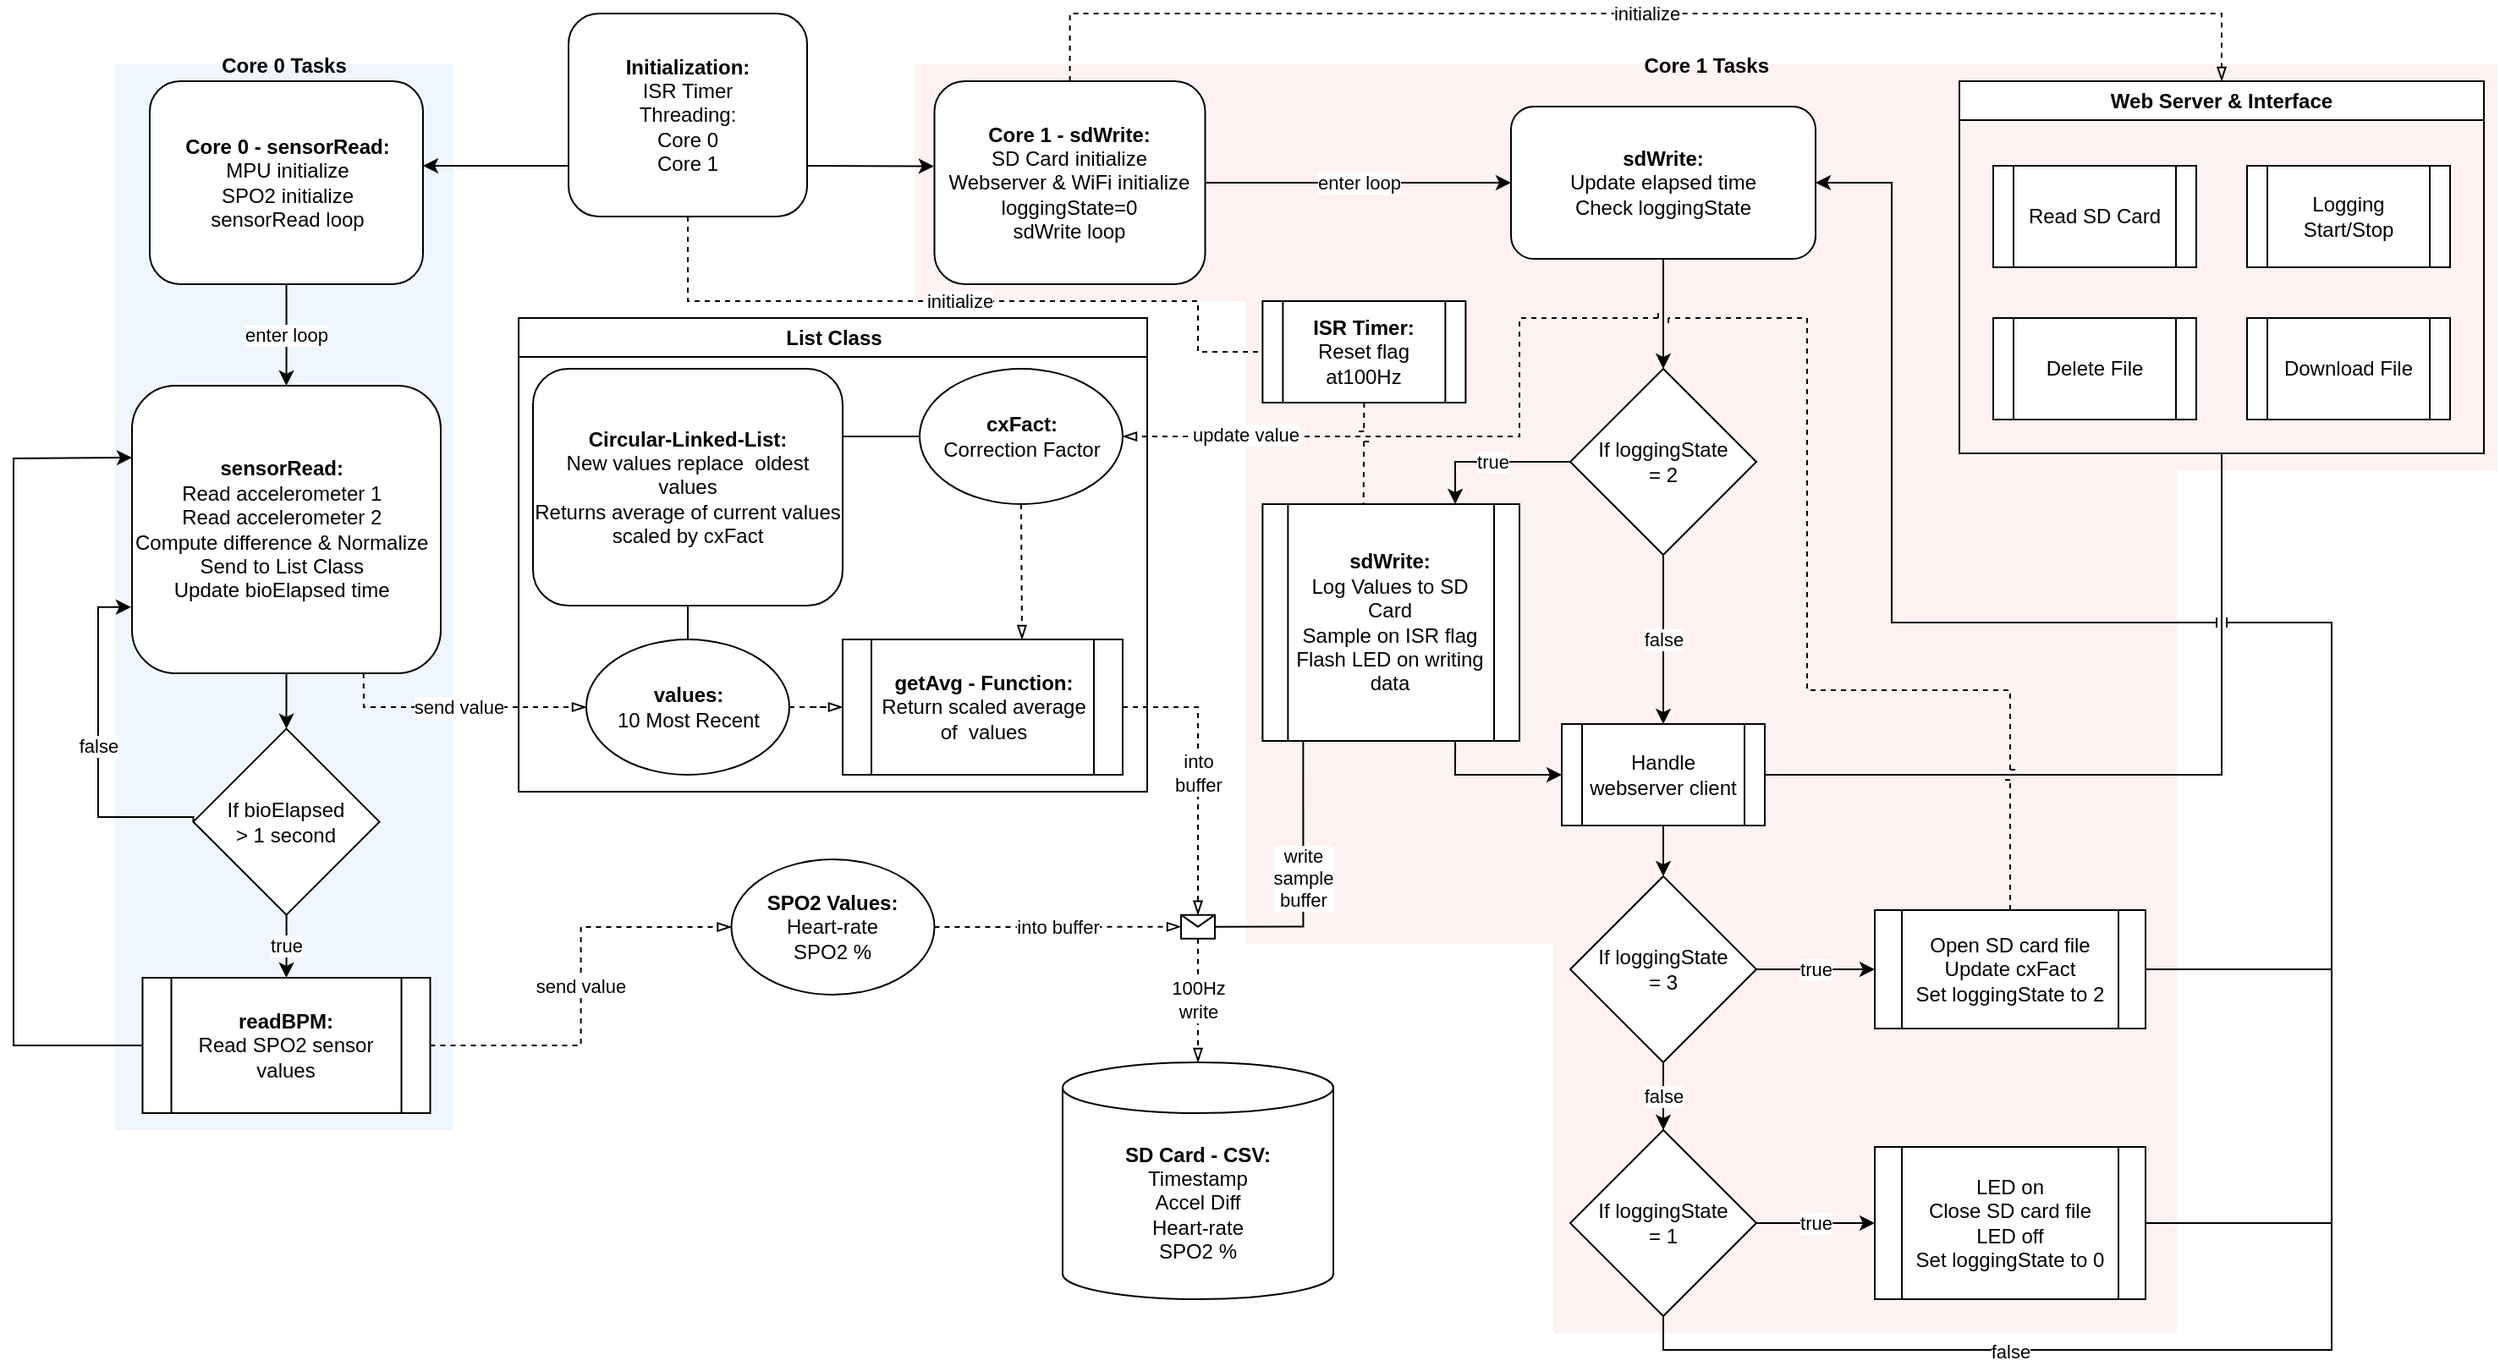 <mxfile version="17.4.0" type="google"><diagram id="C5RBs43oDa-KdzZeNtuy" name="Page-1"><mxGraphModel grid="1" page="1" gridSize="10" guides="1" tooltips="1" connect="1" arrows="1" fold="1" pageScale="1" pageWidth="827" pageHeight="1169" math="0" shadow="0"><root><mxCell id="WIyWlLk6GJQsqaUBKTNV-0"/><mxCell id="WIyWlLk6GJQsqaUBKTNV-1" parent="WIyWlLk6GJQsqaUBKTNV-0"/><mxCell id="NyXTuGs0cVHOKLeRlCGq-39" value="List Class" style="swimlane;whiteSpace=wrap;html=1;" vertex="1" parent="WIyWlLk6GJQsqaUBKTNV-1"><mxGeometry x="318.5" y="300" width="371.5" height="280" as="geometry"/></mxCell><mxCell id="Okku1yT4rOkcTLt0NQEv-57" value="Core 1 Tasks" style="swimlane;startSize=0;fillColor=none;strokeColor=none;fillStyle=auto;swimlaneLine=1;glass=0;gradientColor=none;swimlaneFillColor=#FCDEDE;rounded=1;opacity=40;" vertex="1" parent="NyXTuGs0cVHOKLeRlCGq-39"><mxGeometry x="234.25" y="-150" width="935.75" height="140" as="geometry"/></mxCell><mxCell id="Okku1yT4rOkcTLt0NQEv-7" value="&lt;b style=&quot;background-color: initial;&quot;&gt;sdWrite:&lt;/b&gt;&lt;br&gt;&lt;span style=&quot;background-color: initial;&quot;&gt;Update elapsed time&lt;/span&gt;&lt;br&gt;&lt;span style=&quot;background-color: initial;&quot;&gt;Check loggingState&lt;/span&gt;" style="rounded=1;whiteSpace=wrap;html=1;align=center;" vertex="1" parent="Okku1yT4rOkcTLt0NQEv-57"><mxGeometry x="352.25" y="25" width="180" height="90" as="geometry"/></mxCell><mxCell id="Okku1yT4rOkcTLt0NQEv-58" value="Core 1 Tasks" style="swimlane;startSize=0;fillColor=none;strokeColor=none;fillStyle=auto;swimlaneLine=1;glass=0;gradientColor=none;swimlaneFillColor=#FCDEDE;rounded=1;opacity=40;fontColor=none;noLabel=1;" vertex="1" parent="NyXTuGs0cVHOKLeRlCGq-39"><mxGeometry x="430" y="-10" width="740" height="100" as="geometry"/></mxCell><mxCell id="VBSqVXHkTy7XGlbeq1Uw-3" value="&lt;b&gt;ISR Timer:&lt;br&gt;&lt;/b&gt;Reset flag at100Hz" style="shape=process;whiteSpace=wrap;html=1;backgroundOutline=1;" vertex="1" parent="Okku1yT4rOkcTLt0NQEv-58"><mxGeometry x="9.69" width="120" height="60" as="geometry"/></mxCell><mxCell id="Okku1yT4rOkcTLt0NQEv-59" value="Core 1 Tasks" style="swimlane;startSize=0;fillColor=none;strokeColor=none;fillStyle=auto;swimlaneLine=1;glass=0;gradientColor=none;swimlaneFillColor=#FCDEDE;rounded=1;opacity=40;fontColor=none;noLabel=1;" vertex="1" parent="NyXTuGs0cVHOKLeRlCGq-39"><mxGeometry x="430" y="90" width="550" height="280" as="geometry"/></mxCell><mxCell id="Okku1yT4rOkcTLt0NQEv-60" value="Core 1 Tasks" style="swimlane;startSize=0;fillColor=none;strokeColor=none;fillStyle=auto;swimlaneLine=1;glass=0;gradientColor=none;swimlaneFillColor=#FCDEDE;rounded=1;opacity=40;fontColor=none;noLabel=1;" vertex="1" parent="NyXTuGs0cVHOKLeRlCGq-39"><mxGeometry x="611.5" y="370" width="368.5" height="230" as="geometry"/></mxCell><mxCell id="Okku1yT4rOkcTLt0NQEv-26" value="Core 0 Tasks" style="swimlane;startSize=0;fillColor=none;strokeColor=none;fillStyle=auto;swimlaneLine=1;glass=0;gradientColor=none;swimlaneFillColor=#DAE8FC;rounded=1;opacity=40;" vertex="1" parent="WIyWlLk6GJQsqaUBKTNV-1"><mxGeometry x="80" y="150" width="200" height="630" as="geometry"/></mxCell><mxCell id="Okku1yT4rOkcTLt0NQEv-1" value="&lt;b&gt;&lt;span style=&quot;background-color: initial;&quot;&gt;readBPM:&lt;/span&gt;&lt;br&gt;&lt;/b&gt;&lt;span style=&quot;background-color: initial;&quot;&gt;Read SPO2 sensor values&lt;/span&gt;" style="shape=process;whiteSpace=wrap;html=1;backgroundOutline=1;align=center;" vertex="1" parent="Okku1yT4rOkcTLt0NQEv-26"><mxGeometry x="16.25" y="540" width="170" height="80" as="geometry"/></mxCell><mxCell id="Okku1yT4rOkcTLt0NQEv-72" value="true" style="edgeStyle=orthogonalEdgeStyle;rounded=0;orthogonalLoop=1;jettySize=auto;html=1;entryX=0.5;entryY=0;entryDx=0;entryDy=0;" edge="1" parent="Okku1yT4rOkcTLt0NQEv-26" source="NyXTuGs0cVHOKLeRlCGq-22" target="Okku1yT4rOkcTLt0NQEv-1"><mxGeometry relative="1" as="geometry"/></mxCell><mxCell id="NyXTuGs0cVHOKLeRlCGq-22" value="If bioElapsed&lt;br&gt;&amp;gt; 1 second" style="rhombus;whiteSpace=wrap;html=1;" vertex="1" parent="Okku1yT4rOkcTLt0NQEv-26"><mxGeometry x="46.25" y="392.83" width="110" height="110" as="geometry"/></mxCell><mxCell id="NyXTuGs0cVHOKLeRlCGq-21" style="edgeStyle=orthogonalEdgeStyle;rounded=0;orthogonalLoop=1;jettySize=auto;html=1;entryX=1.006;entryY=0.413;entryDx=0;entryDy=0;exitX=0;exitY=0.75;exitDx=0;exitDy=0;entryPerimeter=0;" edge="1" parent="WIyWlLk6GJQsqaUBKTNV-1" source="NyXTuGs0cVHOKLeRlCGq-11" target="NyXTuGs0cVHOKLeRlCGq-12"><mxGeometry relative="1" as="geometry"><Array as="points"><mxPoint x="262" y="210"/></Array></mxGeometry></mxCell><mxCell id="VBSqVXHkTy7XGlbeq1Uw-5" value="initialize" style="edgeStyle=orthogonalEdgeStyle;rounded=0;jumpStyle=line;orthogonalLoop=1;jettySize=auto;html=1;entryX=0;entryY=0.5;entryDx=0;entryDy=0;dashed=1;endArrow=none;endFill=0;" edge="1" parent="WIyWlLk6GJQsqaUBKTNV-1" source="NyXTuGs0cVHOKLeRlCGq-11" target="VBSqVXHkTy7XGlbeq1Uw-3"><mxGeometry relative="1" as="geometry"><Array as="points"><mxPoint x="419" y="290"/><mxPoint x="720" y="290"/><mxPoint x="720" y="320"/></Array></mxGeometry></mxCell><mxCell id="NyXTuGs0cVHOKLeRlCGq-11" value="&lt;b&gt;Initialization:&lt;br&gt;&lt;/b&gt;&lt;div style=&quot;&quot;&gt;&lt;span style=&quot;background-color: initial;&quot;&gt;ISR Timer&lt;/span&gt;&lt;br&gt;&lt;span style=&quot;background-color: initial;&quot;&gt;Threading:&lt;/span&gt;&lt;br&gt;&lt;/div&gt;&lt;div style=&quot;&quot;&gt;&lt;span style=&quot;background-color: initial;&quot;&gt;Core 0&lt;/span&gt;&lt;/div&gt;&lt;span style=&quot;background-color: initial;&quot;&gt;Core 1&lt;/span&gt;" style="rounded=1;whiteSpace=wrap;html=1;align=center;" vertex="1" parent="WIyWlLk6GJQsqaUBKTNV-1"><mxGeometry x="348" y="120" width="141" height="120" as="geometry"/></mxCell><mxCell id="NyXTuGs0cVHOKLeRlCGq-26" value="enter loop" style="edgeStyle=orthogonalEdgeStyle;rounded=0;orthogonalLoop=1;jettySize=auto;html=1;exitX=0.5;exitY=1;exitDx=0;exitDy=0;" edge="1" parent="WIyWlLk6GJQsqaUBKTNV-1" source="NyXTuGs0cVHOKLeRlCGq-12" target="NyXTuGs0cVHOKLeRlCGq-23"><mxGeometry relative="1" as="geometry"/></mxCell><mxCell id="NyXTuGs0cVHOKLeRlCGq-12" value="&lt;b&gt;&lt;span style=&quot;background-color: initial;&quot;&gt;Core 0 - sensorRead:&lt;/span&gt;&lt;br&gt;&lt;/b&gt;&lt;span style=&quot;background-color: initial;&quot;&gt;MPU initialize&lt;/span&gt;&lt;br&gt;&lt;span style=&quot;background-color: initial;&quot;&gt;SPO2 initialize&lt;/span&gt;&lt;br&gt;&lt;span style=&quot;background-color: initial;&quot;&gt;sensorRead loop&lt;/span&gt;" style="rounded=1;whiteSpace=wrap;html=1;align=center;" vertex="1" parent="WIyWlLk6GJQsqaUBKTNV-1"><mxGeometry x="100.5" y="160" width="161.5" height="120" as="geometry"/></mxCell><mxCell id="Okku1yT4rOkcTLt0NQEv-9" value="enter loop" style="edgeStyle=orthogonalEdgeStyle;rounded=0;orthogonalLoop=1;jettySize=auto;html=1;entryX=0;entryY=0.5;entryDx=0;entryDy=0;" edge="1" parent="WIyWlLk6GJQsqaUBKTNV-1" source="NyXTuGs0cVHOKLeRlCGq-13" target="Okku1yT4rOkcTLt0NQEv-7"><mxGeometry relative="1" as="geometry"/></mxCell><mxCell id="Okku1yT4rOkcTLt0NQEv-17" value="initialize" style="edgeStyle=orthogonalEdgeStyle;rounded=0;orthogonalLoop=1;jettySize=auto;html=1;entryX=0.5;entryY=0;entryDx=0;entryDy=0;endArrow=blockThin;endFill=0;dashed=1;" edge="1" parent="WIyWlLk6GJQsqaUBKTNV-1" source="NyXTuGs0cVHOKLeRlCGq-13" target="Okku1yT4rOkcTLt0NQEv-13"><mxGeometry relative="1" as="geometry"><Array as="points"><mxPoint x="644" y="120"/><mxPoint x="1325" y="120"/></Array></mxGeometry></mxCell><mxCell id="NyXTuGs0cVHOKLeRlCGq-13" value="&lt;b&gt;&lt;span style=&quot;background-color: initial;&quot;&gt;Core 1 - sdWrite:&lt;/span&gt;&lt;br&gt;&lt;/b&gt;&lt;span style=&quot;background-color: initial;&quot;&gt;SD Card initialize&lt;/span&gt;&lt;br&gt;&lt;span style=&quot;background-color: initial;&quot;&gt;Webserver &amp;amp; WiFi initialize&lt;/span&gt;&lt;br&gt;&lt;span style=&quot;background-color: initial;&quot;&gt;loggingState=0&lt;/span&gt;&lt;br&gt;&lt;span style=&quot;background-color: initial;&quot;&gt;sdWrite loop&lt;/span&gt;" style="rounded=1;whiteSpace=wrap;html=1;align=center;" vertex="1" parent="WIyWlLk6GJQsqaUBKTNV-1"><mxGeometry x="564.25" y="160" width="160" height="120" as="geometry"/></mxCell><mxCell id="Okku1yT4rOkcTLt0NQEv-0" value="false" style="edgeStyle=orthogonalEdgeStyle;rounded=0;orthogonalLoop=1;jettySize=auto;html=1;entryX=-0.003;entryY=0.77;entryDx=0;entryDy=0;exitX=0;exitY=0.5;exitDx=0;exitDy=0;entryPerimeter=0;" edge="1" parent="WIyWlLk6GJQsqaUBKTNV-1" source="NyXTuGs0cVHOKLeRlCGq-22" target="NyXTuGs0cVHOKLeRlCGq-23"><mxGeometry relative="1" as="geometry"><Array as="points"><mxPoint x="70" y="595"/><mxPoint x="70" y="471"/></Array></mxGeometry></mxCell><mxCell id="Okku1yT4rOkcTLt0NQEv-73" style="edgeStyle=orthogonalEdgeStyle;rounded=0;orthogonalLoop=1;jettySize=auto;html=1;entryX=0.5;entryY=0;entryDx=0;entryDy=0;" edge="1" parent="WIyWlLk6GJQsqaUBKTNV-1" source="NyXTuGs0cVHOKLeRlCGq-23" target="NyXTuGs0cVHOKLeRlCGq-22"><mxGeometry relative="1" as="geometry"/></mxCell><mxCell id="NyXTuGs0cVHOKLeRlCGq-23" value="&lt;div style=&quot;text-align: center;&quot;&gt;&lt;b style=&quot;background-color: initial;&quot;&gt;&lt;span style=&quot;background-color: initial;&quot;&gt;sensorRead:&lt;/span&gt;&lt;/b&gt;&lt;/div&gt;&lt;span style=&quot;background-color: initial;&quot;&gt;&lt;div style=&quot;text-align: center;&quot;&gt;&lt;span style=&quot;background-color: initial;&quot;&gt;Read accelerometer 1&lt;/span&gt;&lt;/div&gt;&lt;/span&gt;&lt;span style=&quot;background-color: initial;&quot;&gt;&lt;div style=&quot;text-align: center;&quot;&gt;&lt;span style=&quot;background-color: initial;&quot;&gt;Read accelerometer 2&lt;/span&gt;&lt;/div&gt;&lt;/span&gt;&lt;span style=&quot;background-color: initial;&quot;&gt;&lt;div style=&quot;text-align: center;&quot;&gt;&lt;span style=&quot;background-color: initial;&quot;&gt;Compute difference &amp;amp;&amp;nbsp;&lt;/span&gt;&lt;span style=&quot;background-color: initial;&quot;&gt;Normalize&lt;/span&gt;&lt;/div&gt;&lt;/span&gt;&lt;span style=&quot;background-color: initial;&quot;&gt;&lt;div style=&quot;text-align: center;&quot;&gt;&lt;span style=&quot;background-color: initial;&quot;&gt;Send to List Class&lt;/span&gt;&lt;/div&gt;&lt;/span&gt;&lt;span style=&quot;background-color: initial;&quot;&gt;&lt;div style=&quot;text-align: center;&quot;&gt;&lt;span style=&quot;background-color: initial;&quot;&gt;Update bioElapsed time&lt;/span&gt;&lt;/div&gt;&lt;/span&gt;" style="rounded=1;whiteSpace=wrap;html=1;align=left;" vertex="1" parent="WIyWlLk6GJQsqaUBKTNV-1"><mxGeometry x="90" y="340" width="182.5" height="170" as="geometry"/></mxCell><mxCell id="NyXTuGs0cVHOKLeRlCGq-25" value="&lt;b&gt;Circular-Linked-List:&lt;br&gt;&lt;/b&gt;&lt;span style=&quot;background-color: initial;&quot;&gt;New values replace&amp;nbsp; oldest values&lt;/span&gt;&lt;br&gt;&lt;span style=&quot;background-color: initial;&quot;&gt;Returns average of current values scaled by cxFact&lt;/span&gt;" style="rounded=1;whiteSpace=wrap;html=1;align=center;" vertex="1" parent="WIyWlLk6GJQsqaUBKTNV-1"><mxGeometry x="327" y="330" width="183" height="140" as="geometry"/></mxCell><mxCell id="NyXTuGs0cVHOKLeRlCGq-34" style="edgeStyle=orthogonalEdgeStyle;rounded=0;orthogonalLoop=1;jettySize=auto;html=1;entryX=0;entryY=0.5;entryDx=0;entryDy=0;endArrow=blockThin;endFill=0;dashed=1;" edge="1" parent="WIyWlLk6GJQsqaUBKTNV-1" source="NyXTuGs0cVHOKLeRlCGq-27" target="NyXTuGs0cVHOKLeRlCGq-32"><mxGeometry relative="1" as="geometry"/></mxCell><mxCell id="NyXTuGs0cVHOKLeRlCGq-27" value="&lt;b&gt;values:&lt;br&gt;&lt;/b&gt;10 Most Recent" style="ellipse;whiteSpace=wrap;html=1;" vertex="1" parent="WIyWlLk6GJQsqaUBKTNV-1"><mxGeometry x="358.5" y="490" width="120" height="80" as="geometry"/></mxCell><mxCell id="NyXTuGs0cVHOKLeRlCGq-28" value="&lt;b&gt;cxFact:&lt;br&gt;&lt;/b&gt;Correction Factor" style="ellipse;whiteSpace=wrap;html=1;" vertex="1" parent="WIyWlLk6GJQsqaUBKTNV-1"><mxGeometry x="555.5" y="330" width="120" height="80" as="geometry"/></mxCell><mxCell id="NyXTuGs0cVHOKLeRlCGq-29" value="send value" style="endArrow=blockThin;html=1;rounded=0;endFill=0;exitX=0.75;exitY=1;exitDx=0;exitDy=0;entryX=0;entryY=0.5;entryDx=0;entryDy=0;dashed=1;" edge="1" parent="WIyWlLk6GJQsqaUBKTNV-1" source="NyXTuGs0cVHOKLeRlCGq-23" target="NyXTuGs0cVHOKLeRlCGq-27"><mxGeometry width="50" height="50" relative="1" as="geometry"><mxPoint x="540" y="580" as="sourcePoint"/><mxPoint x="361" y="510" as="targetPoint"/><Array as="points"><mxPoint x="227" y="530"/></Array></mxGeometry></mxCell><mxCell id="NyXTuGs0cVHOKLeRlCGq-30" value="" style="endArrow=none;html=1;rounded=0;entryX=0.5;entryY=1;entryDx=0;entryDy=0;exitX=0.5;exitY=0;exitDx=0;exitDy=0;" edge="1" parent="WIyWlLk6GJQsqaUBKTNV-1" source="NyXTuGs0cVHOKLeRlCGq-27" target="NyXTuGs0cVHOKLeRlCGq-25"><mxGeometry width="50" height="50" relative="1" as="geometry"><mxPoint x="540" y="580" as="sourcePoint"/><mxPoint x="590" y="530" as="targetPoint"/></mxGeometry></mxCell><mxCell id="NyXTuGs0cVHOKLeRlCGq-31" value="" style="endArrow=none;html=1;rounded=0;exitX=0;exitY=0.5;exitDx=0;exitDy=0;" edge="1" parent="WIyWlLk6GJQsqaUBKTNV-1" source="NyXTuGs0cVHOKLeRlCGq-28"><mxGeometry width="50" height="50" relative="1" as="geometry"><mxPoint x="540" y="580" as="sourcePoint"/><mxPoint x="510" y="370" as="targetPoint"/></mxGeometry></mxCell><mxCell id="Okku1yT4rOkcTLt0NQEv-40" value="into&lt;br&gt;buffer" style="edgeStyle=orthogonalEdgeStyle;rounded=0;orthogonalLoop=1;jettySize=auto;html=1;entryX=0.5;entryY=0;entryDx=0;entryDy=0;endArrow=blockThin;endFill=0;dashed=1;" edge="1" parent="WIyWlLk6GJQsqaUBKTNV-1" source="NyXTuGs0cVHOKLeRlCGq-32" target="Okku1yT4rOkcTLt0NQEv-38"><mxGeometry relative="1" as="geometry"/></mxCell><mxCell id="NyXTuGs0cVHOKLeRlCGq-32" value="&lt;b&gt;&lt;span style=&quot;background-color: initial;&quot;&gt;getAvg - Function:&lt;/span&gt;&lt;br&gt;&lt;/b&gt;&lt;span style=&quot;background-color: initial;&quot;&gt;Return scaled average of&amp;nbsp; values&lt;/span&gt;" style="shape=process;whiteSpace=wrap;html=1;backgroundOutline=1;align=center;" vertex="1" parent="WIyWlLk6GJQsqaUBKTNV-1"><mxGeometry x="510" y="490" width="165.5" height="80" as="geometry"/></mxCell><mxCell id="NyXTuGs0cVHOKLeRlCGq-36" value="" style="endArrow=blockThin;html=1;rounded=0;exitX=0.5;exitY=1;exitDx=0;exitDy=0;endFill=0;dashed=1;" edge="1" parent="WIyWlLk6GJQsqaUBKTNV-1" source="NyXTuGs0cVHOKLeRlCGq-28"><mxGeometry width="50" height="50" relative="1" as="geometry"><mxPoint x="460" y="380" as="sourcePoint"/><mxPoint x="616" y="490" as="targetPoint"/></mxGeometry></mxCell><mxCell id="Okku1yT4rOkcTLt0NQEv-5" value="send value" style="edgeStyle=orthogonalEdgeStyle;rounded=0;orthogonalLoop=1;jettySize=auto;html=1;entryX=0;entryY=0.5;entryDx=0;entryDy=0;endArrow=blockThin;endFill=0;dashed=1;" edge="1" parent="WIyWlLk6GJQsqaUBKTNV-1" source="Okku1yT4rOkcTLt0NQEv-1" target="Okku1yT4rOkcTLt0NQEv-4"><mxGeometry relative="1" as="geometry"/></mxCell><mxCell id="Okku1yT4rOkcTLt0NQEv-2" value="" style="endArrow=classic;html=1;rounded=0;exitX=0;exitY=0.5;exitDx=0;exitDy=0;entryX=0;entryY=0.25;entryDx=0;entryDy=0;" edge="1" parent="WIyWlLk6GJQsqaUBKTNV-1" source="Okku1yT4rOkcTLt0NQEv-1" target="NyXTuGs0cVHOKLeRlCGq-23"><mxGeometry width="50" height="50" relative="1" as="geometry"><mxPoint x="220" y="620" as="sourcePoint"/><mxPoint x="270" y="570" as="targetPoint"/><Array as="points"><mxPoint x="20" y="730"/><mxPoint x="20" y="383"/></Array></mxGeometry></mxCell><mxCell id="Okku1yT4rOkcTLt0NQEv-37" value="into buffer" style="edgeStyle=orthogonalEdgeStyle;rounded=0;orthogonalLoop=1;jettySize=auto;html=1;entryX=0;entryY=0.5;entryDx=0;entryDy=0;endArrow=blockThin;endFill=0;dashed=1;" edge="1" parent="WIyWlLk6GJQsqaUBKTNV-1" source="Okku1yT4rOkcTLt0NQEv-4"><mxGeometry relative="1" as="geometry"><mxPoint x="710" y="659.833" as="targetPoint"/></mxGeometry></mxCell><mxCell id="Okku1yT4rOkcTLt0NQEv-4" value="&lt;b&gt;SPO2 Values:&lt;br&gt;&lt;/b&gt;Heart-rate&lt;br&gt;SPO2 %" style="ellipse;whiteSpace=wrap;html=1;" vertex="1" parent="WIyWlLk6GJQsqaUBKTNV-1"><mxGeometry x="444.25" y="620" width="120" height="80" as="geometry"/></mxCell><mxCell id="Okku1yT4rOkcTLt0NQEv-21" style="edgeStyle=orthogonalEdgeStyle;rounded=0;orthogonalLoop=1;jettySize=auto;html=1;entryX=0.5;entryY=0;entryDx=0;entryDy=0;exitX=0.5;exitY=1;exitDx=0;exitDy=0;" edge="1" parent="WIyWlLk6GJQsqaUBKTNV-1" source="Okku1yT4rOkcTLt0NQEv-7" target="Okku1yT4rOkcTLt0NQEv-20"><mxGeometry relative="1" as="geometry"/></mxCell><mxCell id="Okku1yT4rOkcTLt0NQEv-13" value="Web Server &amp;amp; Interface" style="swimlane;whiteSpace=wrap;html=1;" vertex="1" parent="WIyWlLk6GJQsqaUBKTNV-1"><mxGeometry x="1170" y="160" width="310" height="220" as="geometry"/></mxCell><mxCell id="Okku1yT4rOkcTLt0NQEv-14" value="Read SD Card" style="shape=process;whiteSpace=wrap;html=1;backgroundOutline=1;" vertex="1" parent="Okku1yT4rOkcTLt0NQEv-13"><mxGeometry x="20" y="50" width="120" height="60" as="geometry"/></mxCell><mxCell id="Okku1yT4rOkcTLt0NQEv-16" value="Delete File" style="shape=process;whiteSpace=wrap;html=1;backgroundOutline=1;" vertex="1" parent="Okku1yT4rOkcTLt0NQEv-13"><mxGeometry x="20" y="140" width="120" height="60" as="geometry"/></mxCell><mxCell id="Okku1yT4rOkcTLt0NQEv-15" value="Download File" style="shape=process;whiteSpace=wrap;html=1;backgroundOutline=1;" vertex="1" parent="Okku1yT4rOkcTLt0NQEv-13"><mxGeometry x="170" y="140" width="120" height="60" as="geometry"/></mxCell><mxCell id="Okku1yT4rOkcTLt0NQEv-18" value="Logging Start/Stop" style="shape=process;whiteSpace=wrap;html=1;backgroundOutline=1;" vertex="1" parent="Okku1yT4rOkcTLt0NQEv-13"><mxGeometry x="170" y="50" width="120" height="60" as="geometry"/></mxCell><mxCell id="Okku1yT4rOkcTLt0NQEv-28" value="false" style="edgeStyle=orthogonalEdgeStyle;rounded=0;orthogonalLoop=1;jettySize=auto;html=1;entryX=0.5;entryY=0;entryDx=0;entryDy=0;" edge="1" parent="WIyWlLk6GJQsqaUBKTNV-1" source="Okku1yT4rOkcTLt0NQEv-20" target="Okku1yT4rOkcTLt0NQEv-24"><mxGeometry relative="1" as="geometry"/></mxCell><mxCell id="Okku1yT4rOkcTLt0NQEv-42" value="true" style="edgeStyle=orthogonalEdgeStyle;rounded=0;orthogonalLoop=1;jettySize=auto;html=1;entryX=0.75;entryY=0;entryDx=0;entryDy=0;" edge="1" parent="WIyWlLk6GJQsqaUBKTNV-1" source="Okku1yT4rOkcTLt0NQEv-20" target="Okku1yT4rOkcTLt0NQEv-30"><mxGeometry relative="1" as="geometry"/></mxCell><mxCell id="Okku1yT4rOkcTLt0NQEv-20" value="If loggingState&lt;br&gt;= 2" style="rhombus;whiteSpace=wrap;html=1;" vertex="1" parent="WIyWlLk6GJQsqaUBKTNV-1"><mxGeometry x="940" y="330" width="110" height="110" as="geometry"/></mxCell><mxCell id="Okku1yT4rOkcTLt0NQEv-50" value="false" style="edgeStyle=orthogonalEdgeStyle;rounded=0;orthogonalLoop=1;jettySize=auto;html=1;entryX=0.5;entryY=0;entryDx=0;entryDy=0;" edge="1" parent="WIyWlLk6GJQsqaUBKTNV-1" source="Okku1yT4rOkcTLt0NQEv-22" target="Okku1yT4rOkcTLt0NQEv-49"><mxGeometry relative="1" as="geometry"/></mxCell><mxCell id="Okku1yT4rOkcTLt0NQEv-56" value="true" style="edgeStyle=orthogonalEdgeStyle;rounded=0;orthogonalLoop=1;jettySize=auto;html=1;entryX=0;entryY=0.5;entryDx=0;entryDy=0;" edge="1" parent="WIyWlLk6GJQsqaUBKTNV-1" source="Okku1yT4rOkcTLt0NQEv-22" target="Okku1yT4rOkcTLt0NQEv-55"><mxGeometry relative="1" as="geometry"/></mxCell><mxCell id="Okku1yT4rOkcTLt0NQEv-22" value="If loggingState&lt;br&gt;= 3" style="rhombus;whiteSpace=wrap;html=1;" vertex="1" parent="WIyWlLk6GJQsqaUBKTNV-1"><mxGeometry x="940" y="630" width="110" height="110" as="geometry"/></mxCell><mxCell id="Okku1yT4rOkcTLt0NQEv-46" style="edgeStyle=orthogonalEdgeStyle;rounded=0;orthogonalLoop=1;jettySize=auto;html=1;entryX=0.5;entryY=1;entryDx=0;entryDy=0;endArrow=none;endFill=0;jumpStyle=none;" edge="1" parent="WIyWlLk6GJQsqaUBKTNV-1" source="Okku1yT4rOkcTLt0NQEv-24" target="Okku1yT4rOkcTLt0NQEv-13"><mxGeometry relative="1" as="geometry"/></mxCell><mxCell id="Okku1yT4rOkcTLt0NQEv-48" style="edgeStyle=orthogonalEdgeStyle;rounded=0;orthogonalLoop=1;jettySize=auto;html=1;" edge="1" parent="WIyWlLk6GJQsqaUBKTNV-1" source="Okku1yT4rOkcTLt0NQEv-24" target="Okku1yT4rOkcTLt0NQEv-22"><mxGeometry relative="1" as="geometry"/></mxCell><mxCell id="Okku1yT4rOkcTLt0NQEv-24" value="&lt;span style=&quot;background-color: initial;&quot;&gt;Handle webserver client&lt;/span&gt;" style="shape=process;whiteSpace=wrap;html=1;backgroundOutline=1;align=center;" vertex="1" parent="WIyWlLk6GJQsqaUBKTNV-1"><mxGeometry x="935" y="540" width="120" height="60" as="geometry"/></mxCell><mxCell id="Okku1yT4rOkcTLt0NQEv-29" value="&lt;b&gt;&lt;span&gt;SD Card - CSV:&lt;/span&gt;&lt;br&gt;&lt;/b&gt;&lt;span&gt;Timestamp&lt;/span&gt;&lt;br&gt;&lt;span&gt;Accel Diff&lt;/span&gt;&lt;br&gt;&lt;span&gt;Heart-rate&lt;/span&gt;&lt;br&gt;&lt;span&gt;SPO2 %&lt;/span&gt;" style="shape=cylinder3;whiteSpace=wrap;html=1;boundedLbl=1;backgroundOutline=1;size=15;align=center;" vertex="1" parent="WIyWlLk6GJQsqaUBKTNV-1"><mxGeometry x="640" y="740" width="160" height="140" as="geometry"/></mxCell><mxCell id="Okku1yT4rOkcTLt0NQEv-44" style="edgeStyle=orthogonalEdgeStyle;rounded=0;orthogonalLoop=1;jettySize=auto;html=1;entryX=0;entryY=0.5;entryDx=0;entryDy=0;exitX=0.75;exitY=1;exitDx=0;exitDy=0;" edge="1" parent="WIyWlLk6GJQsqaUBKTNV-1" source="Okku1yT4rOkcTLt0NQEv-30" target="Okku1yT4rOkcTLt0NQEv-24"><mxGeometry relative="1" as="geometry"/></mxCell><mxCell id="Okku1yT4rOkcTLt0NQEv-45" value="write&lt;br&gt;sample&lt;br&gt;buffer" style="edgeStyle=orthogonalEdgeStyle;rounded=0;orthogonalLoop=1;jettySize=auto;html=1;entryX=1;entryY=0.5;entryDx=0;entryDy=0;exitX=0.158;exitY=0.998;exitDx=0;exitDy=0;exitPerimeter=0;endArrow=none;endFill=0;" edge="1" parent="WIyWlLk6GJQsqaUBKTNV-1" source="Okku1yT4rOkcTLt0NQEv-30" target="Okku1yT4rOkcTLt0NQEv-38"><mxGeometry relative="1" as="geometry"/></mxCell><mxCell id="Okku1yT4rOkcTLt0NQEv-30" value="&lt;div style=&quot;&quot;&gt;&lt;span style=&quot;background-color: initial;&quot;&gt;&lt;b&gt;sdWrite:&lt;/b&gt;&lt;/span&gt;&lt;/div&gt;&lt;div style=&quot;&quot;&gt;&lt;span style=&quot;background-color: initial;&quot;&gt;Log Values to&amp;nbsp;&lt;/span&gt;&lt;span style=&quot;background-color: initial;&quot;&gt;SD Card&lt;/span&gt;&lt;br&gt;&lt;span style=&quot;background-color: initial;&quot;&gt;Sample on ISR flag&lt;/span&gt;&lt;br&gt;&lt;span style=&quot;background-color: initial;&quot;&gt;Flash LED on writing data&lt;/span&gt;&lt;br&gt;&lt;/div&gt;" style="shape=process;whiteSpace=wrap;html=1;backgroundOutline=1;" vertex="1" parent="WIyWlLk6GJQsqaUBKTNV-1"><mxGeometry x="758.19" y="410" width="151.81" height="140" as="geometry"/></mxCell><mxCell id="Okku1yT4rOkcTLt0NQEv-39" value="100Hz&lt;br&gt;write" style="edgeStyle=orthogonalEdgeStyle;rounded=0;orthogonalLoop=1;jettySize=auto;html=1;entryX=0.5;entryY=0;entryDx=0;entryDy=0;entryPerimeter=0;exitX=0.5;exitY=1;exitDx=0;exitDy=0;endArrow=blockThin;endFill=0;dashed=1;" edge="1" parent="WIyWlLk6GJQsqaUBKTNV-1" source="Okku1yT4rOkcTLt0NQEv-38" target="Okku1yT4rOkcTLt0NQEv-29"><mxGeometry relative="1" as="geometry"/></mxCell><mxCell id="Okku1yT4rOkcTLt0NQEv-38" value="" style="shape=message;html=1;outlineConnect=0;" vertex="1" parent="WIyWlLk6GJQsqaUBKTNV-1"><mxGeometry x="710" y="652.833" width="20" height="14" as="geometry"/></mxCell><mxCell id="Okku1yT4rOkcTLt0NQEv-54" value="true" style="edgeStyle=orthogonalEdgeStyle;rounded=0;orthogonalLoop=1;jettySize=auto;html=1;entryX=0;entryY=0.5;entryDx=0;entryDy=0;" edge="1" parent="WIyWlLk6GJQsqaUBKTNV-1" source="Okku1yT4rOkcTLt0NQEv-49" target="Okku1yT4rOkcTLt0NQEv-53"><mxGeometry relative="1" as="geometry"/></mxCell><mxCell id="Okku1yT4rOkcTLt0NQEv-62" style="edgeStyle=orthogonalEdgeStyle;rounded=0;orthogonalLoop=1;jettySize=auto;html=1;entryX=1;entryY=0.5;entryDx=0;entryDy=0;exitX=0.5;exitY=1;exitDx=0;exitDy=0;jumpStyle=line;" edge="1" parent="WIyWlLk6GJQsqaUBKTNV-1" source="Okku1yT4rOkcTLt0NQEv-49" target="Okku1yT4rOkcTLt0NQEv-7"><mxGeometry relative="1" as="geometry"><Array as="points"><mxPoint x="995" y="910"/><mxPoint x="1390" y="910"/><mxPoint x="1390" y="480"/><mxPoint x="1130" y="480"/><mxPoint x="1130" y="220"/></Array></mxGeometry></mxCell><mxCell id="Okku1yT4rOkcTLt0NQEv-63" value="false" style="edgeLabel;html=1;align=center;verticalAlign=middle;resizable=0;points=[];" connectable="0" vertex="1" parent="Okku1yT4rOkcTLt0NQEv-62"><mxGeometry x="-0.77" y="-1" relative="1" as="geometry"><mxPoint x="63" as="offset"/></mxGeometry></mxCell><mxCell id="Okku1yT4rOkcTLt0NQEv-49" value="If loggingState&lt;br&gt;= 1" style="rhombus;whiteSpace=wrap;html=1;" vertex="1" parent="WIyWlLk6GJQsqaUBKTNV-1"><mxGeometry x="940" y="780" width="110" height="110" as="geometry"/></mxCell><mxCell id="Okku1yT4rOkcTLt0NQEv-64" style="edgeStyle=orthogonalEdgeStyle;rounded=0;orthogonalLoop=1;jettySize=auto;html=1;endArrow=none;endFill=0;" edge="1" parent="WIyWlLk6GJQsqaUBKTNV-1" source="Okku1yT4rOkcTLt0NQEv-53"><mxGeometry relative="1" as="geometry"><mxPoint x="1390" y="835" as="targetPoint"/></mxGeometry></mxCell><mxCell id="Okku1yT4rOkcTLt0NQEv-53" value="LED on&lt;br&gt;Close SD card file&lt;br&gt;LED off&lt;br&gt;Set loggingState to 0" style="shape=process;whiteSpace=wrap;html=1;backgroundOutline=1;align=center;" vertex="1" parent="WIyWlLk6GJQsqaUBKTNV-1"><mxGeometry x="1120" y="790" width="160" height="90" as="geometry"/></mxCell><mxCell id="Okku1yT4rOkcTLt0NQEv-65" style="edgeStyle=orthogonalEdgeStyle;rounded=0;orthogonalLoop=1;jettySize=auto;html=1;endArrow=none;endFill=0;" edge="1" parent="WIyWlLk6GJQsqaUBKTNV-1" source="Okku1yT4rOkcTLt0NQEv-55"><mxGeometry relative="1" as="geometry"><mxPoint x="1390" y="685" as="targetPoint"/></mxGeometry></mxCell><mxCell id="Okku1yT4rOkcTLt0NQEv-55" value="Open SD card file&lt;br&gt;Update cxFact&lt;br&gt;Set loggingState to 2" style="shape=process;whiteSpace=wrap;html=1;backgroundOutline=1;align=center;" vertex="1" parent="WIyWlLk6GJQsqaUBKTNV-1"><mxGeometry x="1120" y="650" width="160" height="70" as="geometry"/></mxCell><mxCell id="Okku1yT4rOkcTLt0NQEv-68" value="" style="endArrow=blockThin;dashed=1;html=1;rounded=0;exitX=0.5;exitY=0;exitDx=0;exitDy=0;entryX=1;entryY=0.5;entryDx=0;entryDy=0;jumpStyle=line;endFill=0;" edge="1" parent="WIyWlLk6GJQsqaUBKTNV-1" source="Okku1yT4rOkcTLt0NQEv-55" target="NyXTuGs0cVHOKLeRlCGq-28"><mxGeometry width="50" height="50" relative="1" as="geometry"><mxPoint x="720" y="620" as="sourcePoint"/><mxPoint x="770" y="570" as="targetPoint"/><Array as="points"><mxPoint x="1200" y="520"/><mxPoint x="1080" y="520"/><mxPoint x="1080" y="300"/><mxPoint x="910" y="300"/><mxPoint x="910" y="370"/></Array></mxGeometry></mxCell><mxCell id="Okku1yT4rOkcTLt0NQEv-70" value="update value" style="edgeLabel;html=1;align=center;verticalAlign=middle;resizable=0;points=[];" connectable="0" vertex="1" parent="Okku1yT4rOkcTLt0NQEv-68"><mxGeometry x="0.848" y="-3" relative="1" as="geometry"><mxPoint y="2" as="offset"/></mxGeometry></mxCell><mxCell id="Okku1yT4rOkcTLt0NQEv-74" value="" style="endArrow=classic;html=1;rounded=0;exitX=1;exitY=0.75;exitDx=0;exitDy=0;entryX=-0.002;entryY=0.419;entryDx=0;entryDy=0;entryPerimeter=0;" edge="1" parent="WIyWlLk6GJQsqaUBKTNV-1" target="NyXTuGs0cVHOKLeRlCGq-13"><mxGeometry width="50" height="50" relative="1" as="geometry"><mxPoint x="489" y="210.0" as="sourcePoint"/><mxPoint x="563.77" y="210.76" as="targetPoint"/></mxGeometry></mxCell><mxCell id="VBSqVXHkTy7XGlbeq1Uw-4" style="edgeStyle=orthogonalEdgeStyle;rounded=0;orthogonalLoop=1;jettySize=auto;html=1;entryX=0.393;entryY=-0.002;entryDx=0;entryDy=0;entryPerimeter=0;jumpStyle=line;dashed=1;endArrow=none;endFill=0;" edge="1" parent="WIyWlLk6GJQsqaUBKTNV-1" source="VBSqVXHkTy7XGlbeq1Uw-3" target="Okku1yT4rOkcTLt0NQEv-30"><mxGeometry relative="1" as="geometry"/></mxCell></root></mxGraphModel></diagram></mxfile>